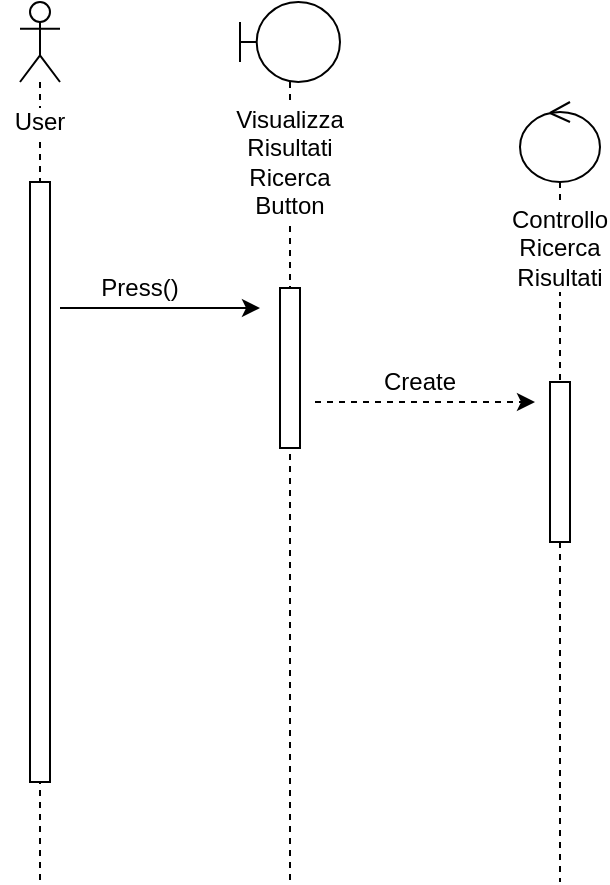 <mxfile version="12.1.1" type="device" pages="1"><diagram id="y9tzQ7gz75AQbROj7zlK" name="Page-1"><mxGraphModel dx="446" dy="775" grid="1" gridSize="10" guides="1" tooltips="1" connect="1" arrows="1" fold="1" page="1" pageScale="1" pageWidth="827" pageHeight="1169" math="0" shadow="0"><root><mxCell id="0"/><mxCell id="1" parent="0"/><mxCell id="esOs_wFJHpyMrZ5KdkUK-1" value="" style="shape=umlLifeline;participant=umlActor;perimeter=lifelinePerimeter;whiteSpace=wrap;html=1;container=1;collapsible=0;recursiveResize=0;verticalAlign=top;spacingTop=36;labelBackgroundColor=#ffffff;outlineConnect=0;" vertex="1" parent="1"><mxGeometry x="30" y="40" width="20" height="440" as="geometry"/></mxCell><mxCell id="esOs_wFJHpyMrZ5KdkUK-3" value="" style="html=1;points=[];perimeter=orthogonalPerimeter;labelBackgroundColor=#ffffff;" vertex="1" parent="esOs_wFJHpyMrZ5KdkUK-1"><mxGeometry x="5" y="90" width="10" height="300" as="geometry"/></mxCell><mxCell id="esOs_wFJHpyMrZ5KdkUK-2" value="User" style="text;html=1;strokeColor=none;fillColor=none;align=center;verticalAlign=middle;whiteSpace=wrap;rounded=0;labelBackgroundColor=#ffffff;" vertex="1" parent="1"><mxGeometry x="20" y="90" width="40" height="20" as="geometry"/></mxCell><mxCell id="esOs_wFJHpyMrZ5KdkUK-4" value="" style="endArrow=classic;html=1;" edge="1" parent="1"><mxGeometry width="50" height="50" relative="1" as="geometry"><mxPoint x="50" y="193" as="sourcePoint"/><mxPoint x="150" y="193" as="targetPoint"/></mxGeometry></mxCell><mxCell id="esOs_wFJHpyMrZ5KdkUK-5" value="Press()" style="text;html=1;strokeColor=none;fillColor=none;align=center;verticalAlign=middle;whiteSpace=wrap;rounded=0;labelBackgroundColor=#ffffff;" vertex="1" parent="1"><mxGeometry x="70" y="173" width="40" height="20" as="geometry"/></mxCell><mxCell id="esOs_wFJHpyMrZ5KdkUK-6" value="" style="shape=umlLifeline;participant=umlBoundary;perimeter=lifelinePerimeter;whiteSpace=wrap;html=1;container=1;collapsible=0;recursiveResize=0;verticalAlign=top;spacingTop=36;labelBackgroundColor=#ffffff;outlineConnect=0;" vertex="1" parent="1"><mxGeometry x="140" y="40" width="50" height="440" as="geometry"/></mxCell><mxCell id="esOs_wFJHpyMrZ5KdkUK-8" value="" style="html=1;points=[];perimeter=orthogonalPerimeter;labelBackgroundColor=#ffffff;" vertex="1" parent="esOs_wFJHpyMrZ5KdkUK-6"><mxGeometry x="20" y="143" width="10" height="80" as="geometry"/></mxCell><mxCell id="esOs_wFJHpyMrZ5KdkUK-7" value="&lt;div&gt;Visualizza&lt;/div&gt;&lt;div&gt;Risultati&lt;/div&gt;&lt;div&gt;Ricerca&lt;/div&gt;&lt;div&gt;Button&lt;br&gt;&lt;/div&gt;" style="text;html=1;strokeColor=none;fillColor=none;align=center;verticalAlign=middle;whiteSpace=wrap;rounded=0;labelBackgroundColor=#ffffff;" vertex="1" parent="1"><mxGeometry x="145" y="110" width="40" height="20" as="geometry"/></mxCell><mxCell id="esOs_wFJHpyMrZ5KdkUK-10" value="" style="endArrow=classic;html=1;dashed=1;" edge="1" parent="1"><mxGeometry width="50" height="50" relative="1" as="geometry"><mxPoint x="177.5" y="240" as="sourcePoint"/><mxPoint x="287.5" y="240" as="targetPoint"/></mxGeometry></mxCell><mxCell id="esOs_wFJHpyMrZ5KdkUK-11" value="Create" style="text;html=1;strokeColor=none;fillColor=none;align=center;verticalAlign=middle;whiteSpace=wrap;rounded=0;labelBackgroundColor=#ffffff;" vertex="1" parent="1"><mxGeometry x="210" y="220" width="40" height="20" as="geometry"/></mxCell><mxCell id="esOs_wFJHpyMrZ5KdkUK-12" value="" style="shape=umlLifeline;participant=umlControl;perimeter=lifelinePerimeter;whiteSpace=wrap;html=1;container=1;collapsible=0;recursiveResize=0;verticalAlign=top;spacingTop=36;labelBackgroundColor=#ffffff;outlineConnect=0;" vertex="1" parent="1"><mxGeometry x="280" y="90" width="40" height="390" as="geometry"/></mxCell><mxCell id="esOs_wFJHpyMrZ5KdkUK-14" value="" style="html=1;points=[];perimeter=orthogonalPerimeter;labelBackgroundColor=#ffffff;" vertex="1" parent="esOs_wFJHpyMrZ5KdkUK-12"><mxGeometry x="15" y="140" width="10" height="80" as="geometry"/></mxCell><mxCell id="esOs_wFJHpyMrZ5KdkUK-13" value="&lt;div&gt;Controllo&lt;br&gt;&lt;/div&gt;&lt;div&gt;Ricerca&lt;br&gt;&lt;/div&gt;&lt;div&gt;Risultati&lt;br&gt;&lt;/div&gt;" style="text;html=1;strokeColor=none;fillColor=none;align=center;verticalAlign=middle;whiteSpace=wrap;rounded=0;labelBackgroundColor=#ffffff;" vertex="1" parent="1"><mxGeometry x="280" y="153" width="40" height="20" as="geometry"/></mxCell></root></mxGraphModel></diagram></mxfile>